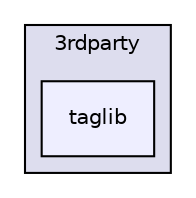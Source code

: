 digraph "code/MiamCore/3rdparty/taglib" {
  compound=true
  node [ fontsize="10", fontname="Helvetica"];
  edge [ labelfontsize="10", labelfontname="Helvetica"];
  subgraph clusterdir_5f54856071fafa3ed28e7ecf23a68007 {
    graph [ bgcolor="#ddddee", pencolor="black", label="3rdparty" fontname="Helvetica", fontsize="10", URL="dir_5f54856071fafa3ed28e7ecf23a68007.html"]
  dir_c9d57739e2e9a548a47373881496d899 [shape=box, label="taglib", style="filled", fillcolor="#eeeeff", pencolor="black", URL="dir_c9d57739e2e9a548a47373881496d899.html"];
  }
}
